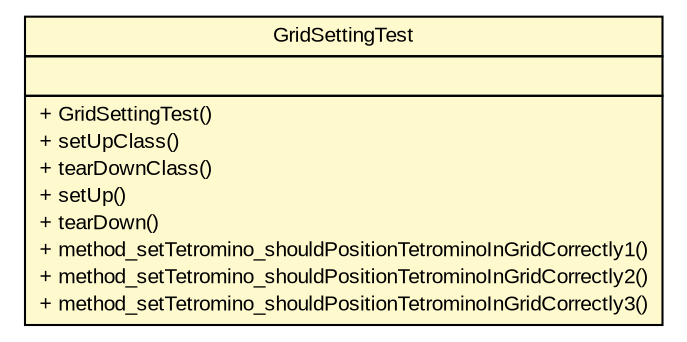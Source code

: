 #!/usr/local/bin/dot
#
# Class diagram 
# Generated by UMLGraph version R5_6 (http://www.umlgraph.org/)
#

digraph G {
	edge [fontname="arial",fontsize=10,labelfontname="arial",labelfontsize=10];
	node [fontname="arial",fontsize=10,shape=plaintext];
	nodesep=0.25;
	ranksep=0.5;
	// com.github.tilastokeskus.matertis.core.GridSettingTest
	c283 [label=<<table title="com.github.tilastokeskus.matertis.core.GridSettingTest" border="0" cellborder="1" cellspacing="0" cellpadding="2" port="p" bgcolor="lemonChiffon" href="./GridSettingTest.html">
		<tr><td><table border="0" cellspacing="0" cellpadding="1">
<tr><td align="center" balign="center"> GridSettingTest </td></tr>
		</table></td></tr>
		<tr><td><table border="0" cellspacing="0" cellpadding="1">
<tr><td align="left" balign="left">  </td></tr>
		</table></td></tr>
		<tr><td><table border="0" cellspacing="0" cellpadding="1">
<tr><td align="left" balign="left"> + GridSettingTest() </td></tr>
<tr><td align="left" balign="left"> + setUpClass() </td></tr>
<tr><td align="left" balign="left"> + tearDownClass() </td></tr>
<tr><td align="left" balign="left"> + setUp() </td></tr>
<tr><td align="left" balign="left"> + tearDown() </td></tr>
<tr><td align="left" balign="left"> + method_setTetromino_shouldPositionTetrominoInGridCorrectly1() </td></tr>
<tr><td align="left" balign="left"> + method_setTetromino_shouldPositionTetrominoInGridCorrectly2() </td></tr>
<tr><td align="left" balign="left"> + method_setTetromino_shouldPositionTetrominoInGridCorrectly3() </td></tr>
		</table></td></tr>
		</table>>, URL="./GridSettingTest.html", fontname="arial", fontcolor="black", fontsize=10.0];
}

